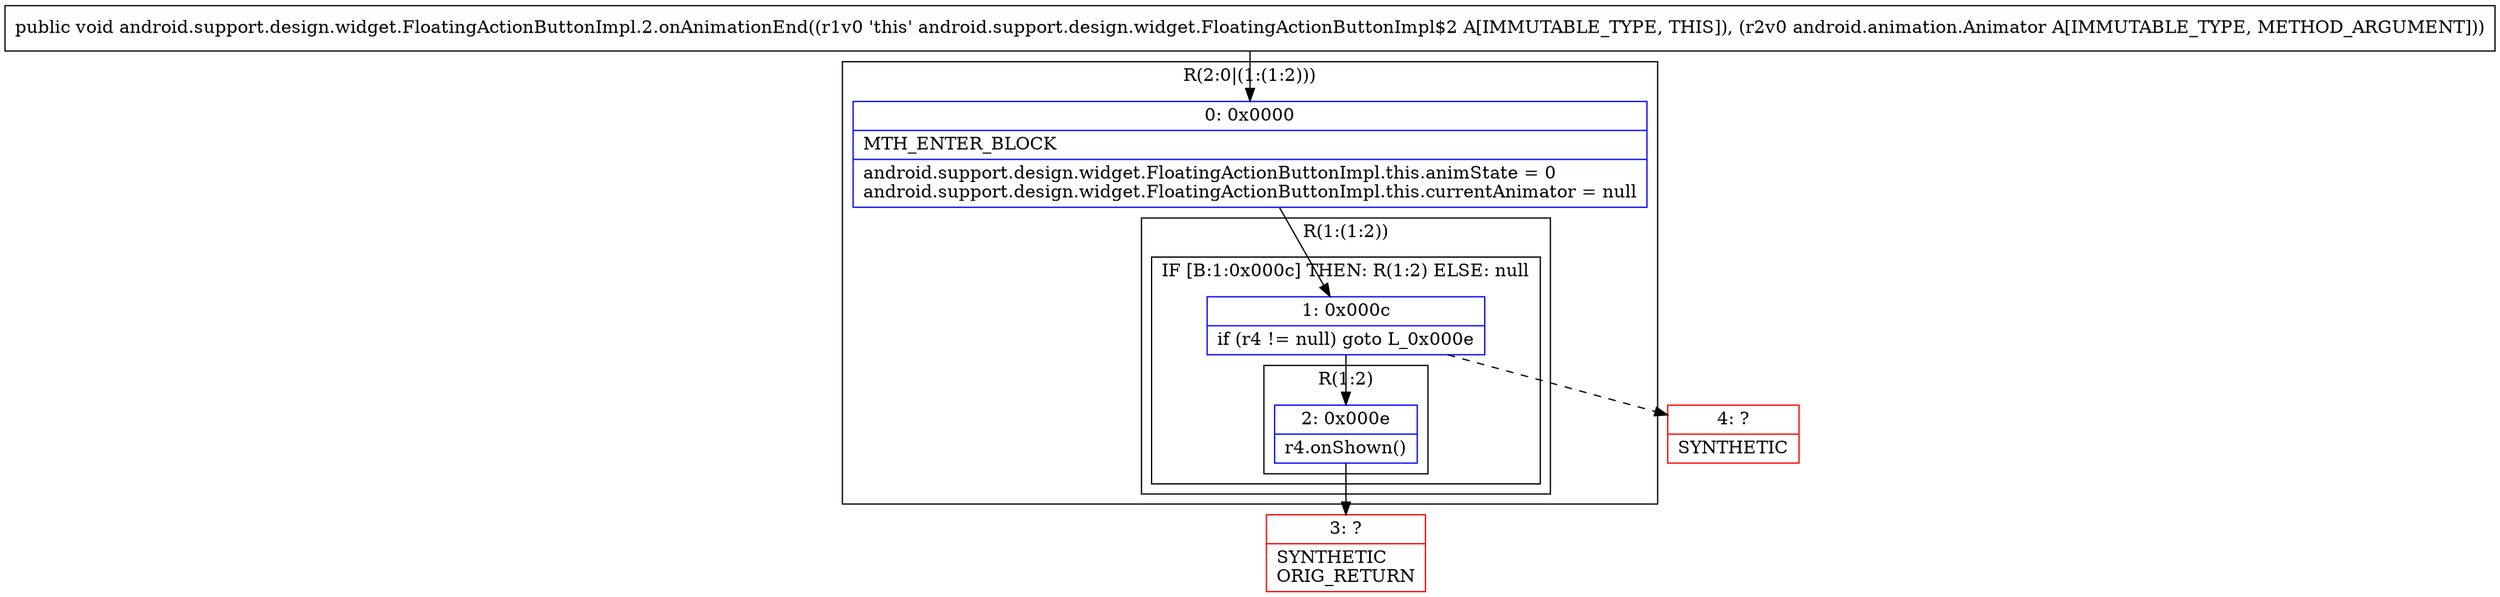 digraph "CFG forandroid.support.design.widget.FloatingActionButtonImpl.2.onAnimationEnd(Landroid\/animation\/Animator;)V" {
subgraph cluster_Region_1900841069 {
label = "R(2:0|(1:(1:2)))";
node [shape=record,color=blue];
Node_0 [shape=record,label="{0\:\ 0x0000|MTH_ENTER_BLOCK\l|android.support.design.widget.FloatingActionButtonImpl.this.animState = 0\landroid.support.design.widget.FloatingActionButtonImpl.this.currentAnimator = null\l}"];
subgraph cluster_Region_1227072404 {
label = "R(1:(1:2))";
node [shape=record,color=blue];
subgraph cluster_IfRegion_681314010 {
label = "IF [B:1:0x000c] THEN: R(1:2) ELSE: null";
node [shape=record,color=blue];
Node_1 [shape=record,label="{1\:\ 0x000c|if (r4 != null) goto L_0x000e\l}"];
subgraph cluster_Region_252455284 {
label = "R(1:2)";
node [shape=record,color=blue];
Node_2 [shape=record,label="{2\:\ 0x000e|r4.onShown()\l}"];
}
}
}
}
Node_3 [shape=record,color=red,label="{3\:\ ?|SYNTHETIC\lORIG_RETURN\l}"];
Node_4 [shape=record,color=red,label="{4\:\ ?|SYNTHETIC\l}"];
MethodNode[shape=record,label="{public void android.support.design.widget.FloatingActionButtonImpl.2.onAnimationEnd((r1v0 'this' android.support.design.widget.FloatingActionButtonImpl$2 A[IMMUTABLE_TYPE, THIS]), (r2v0 android.animation.Animator A[IMMUTABLE_TYPE, METHOD_ARGUMENT])) }"];
MethodNode -> Node_0;
Node_0 -> Node_1;
Node_1 -> Node_2;
Node_1 -> Node_4[style=dashed];
Node_2 -> Node_3;
}

